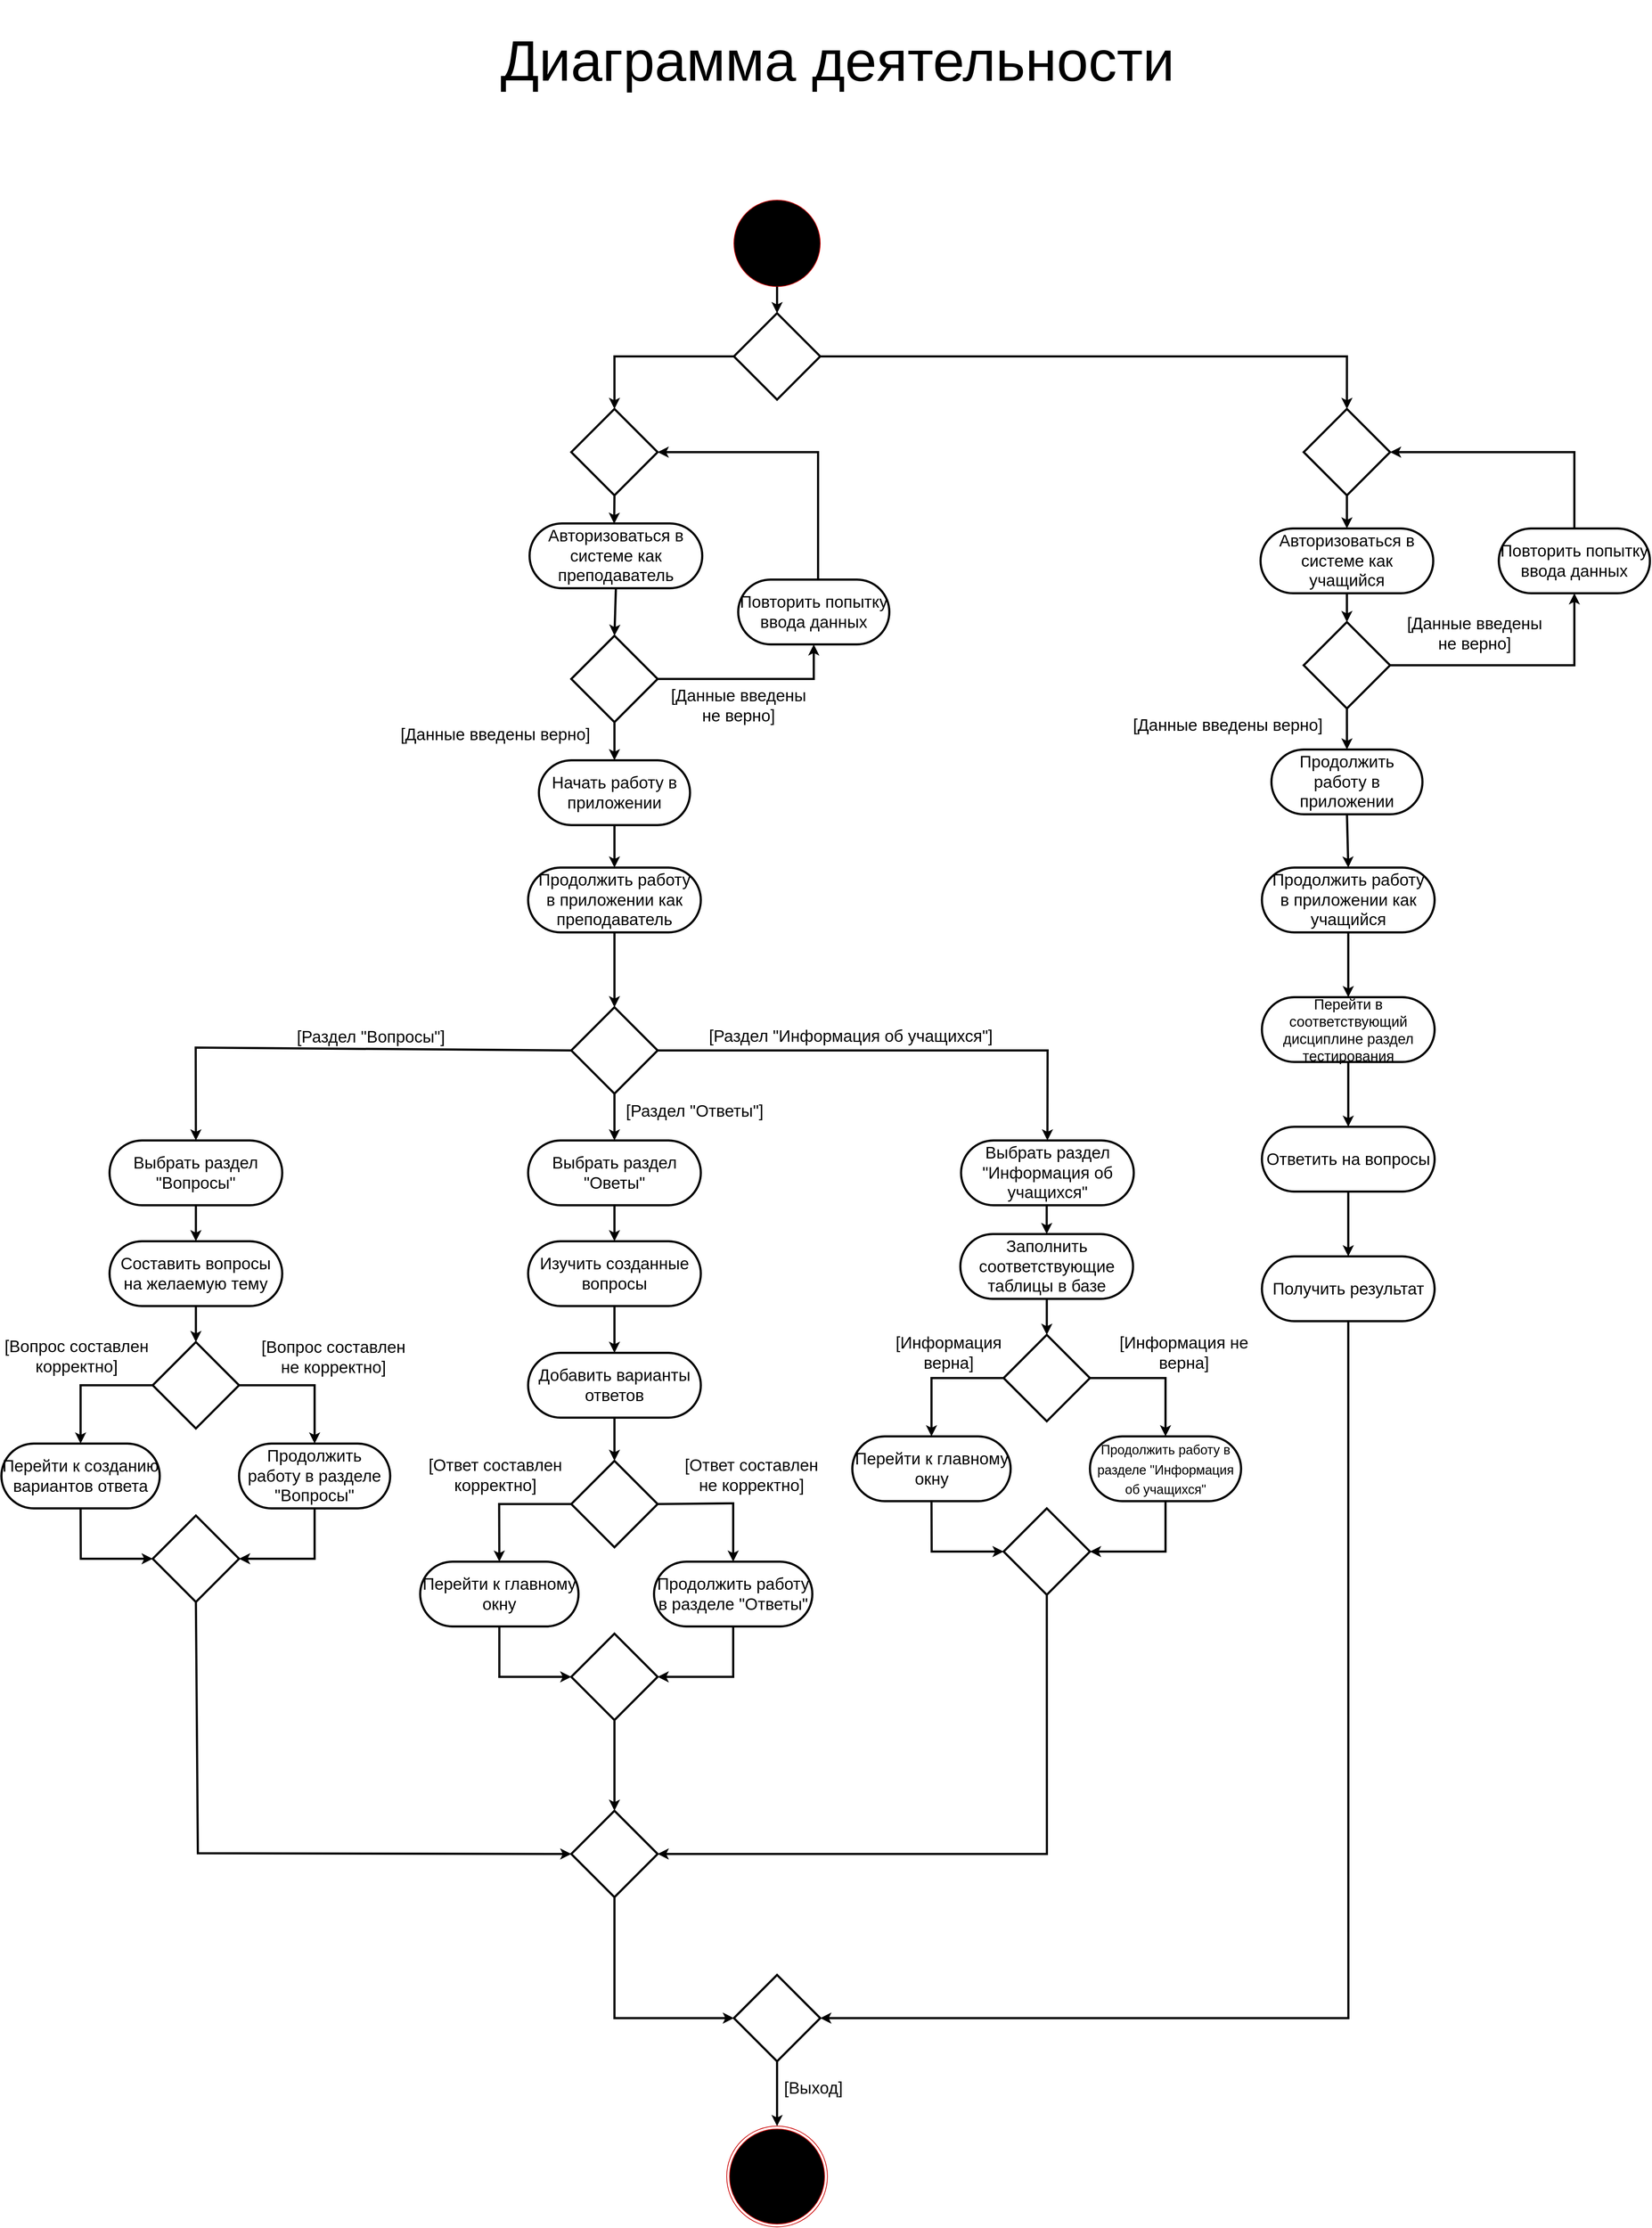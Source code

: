 <mxfile version="21.3.2" type="device">
  <diagram id="uoXIY-FMPBDUcFS4AX_N" name="Page-1">
    <mxGraphModel dx="6360" dy="4107" grid="0" gridSize="10" guides="1" tooltips="1" connect="1" arrows="1" fold="1" page="1" pageScale="1" pageWidth="2339" pageHeight="3300" math="0" shadow="0">
      <root>
        <mxCell id="0" />
        <mxCell id="1" parent="0" />
        <mxCell id="tWUmtZONVveXk1zDMaGu-1" value="" style="ellipse;html=1;shape=endState;fillColor=#000000;strokeColor=#CC0000;sketch=0;" parent="1" vertex="1">
          <mxGeometry x="1026" y="3033" width="140" height="140" as="geometry" />
        </mxCell>
        <mxCell id="tWUmtZONVveXk1zDMaGu-2" value="" style="ellipse;whiteSpace=wrap;html=1;aspect=fixed;sketch=0;strokeColor=#CC0000;fillColor=#000000;" parent="1" vertex="1">
          <mxGeometry x="1036" y="358" width="120" height="120" as="geometry" />
        </mxCell>
        <mxCell id="tWUmtZONVveXk1zDMaGu-5" value="" style="rhombus;whiteSpace=wrap;html=1;sketch=0;strokeColor=#000000;fillColor=#FFFFFF;strokeWidth=3;" parent="1" vertex="1">
          <mxGeometry x="810" y="1479" width="120" height="120" as="geometry" />
        </mxCell>
        <mxCell id="tWUmtZONVveXk1zDMaGu-6" value="" style="rhombus;whiteSpace=wrap;html=1;sketch=0;strokeColor=#000000;fillColor=#FFFFFF;strokeWidth=3;" parent="1" vertex="1">
          <mxGeometry x="810" y="2595" width="120" height="120" as="geometry" />
        </mxCell>
        <mxCell id="tWUmtZONVveXk1zDMaGu-8" value="" style="endArrow=classic;html=1;rounded=0;strokeWidth=3;exitX=0.5;exitY=1;exitDx=0;exitDy=0;entryX=0.5;entryY=0;entryDx=0;entryDy=0;" parent="1" source="tWUmtZONVveXk1zDMaGu-2" target="hsRt3fMsCCRmdXCvSqXc-1" edge="1">
          <mxGeometry width="50" height="50" relative="1" as="geometry">
            <mxPoint x="1142" y="552" as="sourcePoint" />
            <mxPoint x="1096" y="532" as="targetPoint" />
          </mxGeometry>
        </mxCell>
        <mxCell id="tWUmtZONVveXk1zDMaGu-11" value="" style="endArrow=classic;html=1;rounded=0;strokeColor=default;strokeWidth=3;exitX=0.5;exitY=1;exitDx=0;exitDy=0;entryX=0.5;entryY=0;entryDx=0;entryDy=0;" parent="1" source="hsRt3fMsCCRmdXCvSqXc-32" target="tWUmtZONVveXk1zDMaGu-1" edge="1">
          <mxGeometry width="50" height="50" relative="1" as="geometry">
            <mxPoint x="1096" y="2953" as="sourcePoint" />
            <mxPoint x="1102" y="2762" as="targetPoint" />
          </mxGeometry>
        </mxCell>
        <mxCell id="tWUmtZONVveXk1zDMaGu-12" value="[Выход]" style="edgeLabel;html=1;align=center;verticalAlign=middle;resizable=0;points=[];fontSize=23;" parent="tWUmtZONVveXk1zDMaGu-11" vertex="1" connectable="0">
          <mxGeometry x="-0.266" relative="1" as="geometry">
            <mxPoint x="50" y="4" as="offset" />
          </mxGeometry>
        </mxCell>
        <mxCell id="tWUmtZONVveXk1zDMaGu-17" value="Выбрать раздел &quot;Информация об учащихся&quot;" style="rounded=1;whiteSpace=wrap;html=1;sketch=0;fontSize=23;strokeColor=#000000;strokeWidth=3;fillColor=#FFFFFF;arcSize=50;" parent="1" vertex="1">
          <mxGeometry x="1351.74" y="1664" width="240" height="90" as="geometry" />
        </mxCell>
        <mxCell id="tWUmtZONVveXk1zDMaGu-18" value="Выбрать раздел &quot;Вопросы&quot;" style="rounded=1;whiteSpace=wrap;html=1;sketch=0;fontSize=23;strokeColor=#000000;strokeWidth=3;fillColor=#FFFFFF;arcSize=50;" parent="1" vertex="1">
          <mxGeometry x="168.26" y="1664" width="240" height="90" as="geometry" />
        </mxCell>
        <mxCell id="tWUmtZONVveXk1zDMaGu-20" value="Составить вопросы на желаемую тему" style="rounded=1;whiteSpace=wrap;html=1;sketch=0;fontSize=23;strokeColor=#000000;strokeWidth=3;fillColor=#FFFFFF;arcSize=50;" parent="1" vertex="1">
          <mxGeometry x="168.26" y="1804" width="240" height="90" as="geometry" />
        </mxCell>
        <mxCell id="tWUmtZONVveXk1zDMaGu-22" value="Заполнить соответствующие таблицы в базе" style="rounded=1;whiteSpace=wrap;html=1;sketch=0;fontSize=23;strokeColor=#000000;strokeWidth=3;fillColor=#FFFFFF;arcSize=50;" parent="1" vertex="1">
          <mxGeometry x="1350.74" y="1794" width="240" height="90" as="geometry" />
        </mxCell>
        <mxCell id="tWUmtZONVveXk1zDMaGu-28" value="" style="endArrow=classic;html=1;rounded=0;strokeWidth=3;exitX=0;exitY=0.5;exitDx=0;exitDy=0;entryX=0.5;entryY=0;entryDx=0;entryDy=0;" parent="1" source="tWUmtZONVveXk1zDMaGu-5" target="tWUmtZONVveXk1zDMaGu-18" edge="1">
          <mxGeometry width="50" height="50" relative="1" as="geometry">
            <mxPoint x="658" y="1554" as="sourcePoint" />
            <mxPoint x="-552" y="1664" as="targetPoint" />
            <Array as="points">
              <mxPoint x="288" y="1535" />
            </Array>
          </mxGeometry>
        </mxCell>
        <mxCell id="tWUmtZONVveXk1zDMaGu-29" value="[Раздел &quot;Вопросы&quot;]" style="edgeLabel;html=1;align=center;verticalAlign=middle;resizable=0;points=[];fontSize=23;" parent="tWUmtZONVveXk1zDMaGu-28" vertex="1" connectable="0">
          <mxGeometry x="0.098" y="1" relative="1" as="geometry">
            <mxPoint x="78" y="-18" as="offset" />
          </mxGeometry>
        </mxCell>
        <mxCell id="tWUmtZONVveXk1zDMaGu-32" value="" style="endArrow=classic;html=1;rounded=0;strokeWidth=3;exitX=1;exitY=0.5;exitDx=0;exitDy=0;entryX=0.5;entryY=0;entryDx=0;entryDy=0;" parent="1" source="tWUmtZONVveXk1zDMaGu-5" target="tWUmtZONVveXk1zDMaGu-17" edge="1">
          <mxGeometry width="50" height="50" relative="1" as="geometry">
            <mxPoint x="778" y="1554" as="sourcePoint" />
            <mxPoint x="1818" y="1664" as="targetPoint" />
            <Array as="points">
              <mxPoint x="1472" y="1539" />
            </Array>
          </mxGeometry>
        </mxCell>
        <mxCell id="tWUmtZONVveXk1zDMaGu-33" value="[Раздел &quot;Информация об учащихся&quot;]" style="edgeLabel;html=1;align=center;verticalAlign=middle;resizable=0;points=[];fontSize=23;" parent="tWUmtZONVveXk1zDMaGu-32" vertex="1" connectable="0">
          <mxGeometry x="0.061" y="1" relative="1" as="geometry">
            <mxPoint x="-86" y="-19" as="offset" />
          </mxGeometry>
        </mxCell>
        <mxCell id="tWUmtZONVveXk1zDMaGu-35" value="" style="endArrow=classic;html=1;rounded=0;strokeWidth=3;exitX=0.5;exitY=1;exitDx=0;exitDy=0;entryX=0.5;entryY=0;entryDx=0;entryDy=0;" parent="1" source="tWUmtZONVveXk1zDMaGu-18" target="tWUmtZONVveXk1zDMaGu-20" edge="1">
          <mxGeometry width="50" height="50" relative="1" as="geometry">
            <mxPoint x="-371.74" y="1764" as="sourcePoint" />
            <mxPoint x="-371.74" y="1814" as="targetPoint" />
          </mxGeometry>
        </mxCell>
        <mxCell id="tWUmtZONVveXk1zDMaGu-37" value="" style="endArrow=classic;html=1;rounded=0;strokeWidth=3;exitX=0.5;exitY=1;exitDx=0;exitDy=0;entryX=0.5;entryY=0;entryDx=0;entryDy=0;" parent="1" target="tWUmtZONVveXk1zDMaGu-22" edge="1">
          <mxGeometry width="50" height="50" relative="1" as="geometry">
            <mxPoint x="1470.74" y="1754" as="sourcePoint" />
            <mxPoint x="840.74" y="1814" as="targetPoint" />
          </mxGeometry>
        </mxCell>
        <mxCell id="tWUmtZONVveXk1zDMaGu-41" value="" style="rhombus;whiteSpace=wrap;html=1;sketch=0;strokeColor=#000000;fillColor=#FFFFFF;strokeWidth=3;" parent="1" vertex="1">
          <mxGeometry x="228.26" y="1944" width="120" height="120" as="geometry" />
        </mxCell>
        <mxCell id="tWUmtZONVveXk1zDMaGu-42" value="" style="rhombus;whiteSpace=wrap;html=1;sketch=0;strokeColor=#000000;fillColor=#FFFFFF;strokeWidth=3;" parent="1" vertex="1">
          <mxGeometry x="228.26" y="2185" width="120" height="120" as="geometry" />
        </mxCell>
        <mxCell id="tWUmtZONVveXk1zDMaGu-48" value="" style="endArrow=classic;html=1;rounded=0;strokeWidth=3;exitX=0.5;exitY=1;exitDx=0;exitDy=0;entryX=0.5;entryY=0;entryDx=0;entryDy=0;" parent="1" source="tWUmtZONVveXk1zDMaGu-20" target="tWUmtZONVveXk1zDMaGu-41" edge="1">
          <mxGeometry width="50" height="50" relative="1" as="geometry">
            <mxPoint x="-371.74" y="1904" as="sourcePoint" />
            <mxPoint x="-371.74" y="1954" as="targetPoint" />
          </mxGeometry>
        </mxCell>
        <mxCell id="tWUmtZONVveXk1zDMaGu-59" value="Перейти к созданию вариантов ответа" style="rounded=1;whiteSpace=wrap;html=1;sketch=0;fontSize=23;strokeColor=#000000;strokeWidth=3;fillColor=#FFFFFF;arcSize=50;" parent="1" vertex="1">
          <mxGeometry x="18" y="2085" width="220" height="90" as="geometry" />
        </mxCell>
        <mxCell id="tWUmtZONVveXk1zDMaGu-60" value="Продолжить работу в разделе &quot;Вопросы&quot;" style="rounded=1;whiteSpace=wrap;html=1;sketch=0;fontSize=23;strokeColor=#000000;strokeWidth=3;fillColor=#FFFFFF;arcSize=50;" parent="1" vertex="1">
          <mxGeometry x="348.26" y="2085" width="210" height="90" as="geometry" />
        </mxCell>
        <mxCell id="tWUmtZONVveXk1zDMaGu-63" value="" style="endArrow=classic;html=1;rounded=0;strokeWidth=3;entryX=0.5;entryY=0;entryDx=0;entryDy=0;exitX=1;exitY=0.5;exitDx=0;exitDy=0;" parent="1" source="tWUmtZONVveXk1zDMaGu-41" target="tWUmtZONVveXk1zDMaGu-60" edge="1">
          <mxGeometry width="50" height="50" relative="1" as="geometry">
            <mxPoint x="400.76" y="2004" as="sourcePoint" />
            <mxPoint x="453.26" y="2084.0" as="targetPoint" />
            <Array as="points">
              <mxPoint x="453.26" y="2004" />
            </Array>
          </mxGeometry>
        </mxCell>
        <mxCell id="tWUmtZONVveXk1zDMaGu-64" value="[Вопрос составлен&lt;br&gt;не корректно]" style="edgeLabel;html=1;align=center;verticalAlign=middle;resizable=0;points=[];fontSize=23;" parent="tWUmtZONVveXk1zDMaGu-63" vertex="1" connectable="0">
          <mxGeometry x="0.268" y="-8" relative="1" as="geometry">
            <mxPoint x="33" y="-52" as="offset" />
          </mxGeometry>
        </mxCell>
        <mxCell id="tWUmtZONVveXk1zDMaGu-65" value="" style="endArrow=classic;html=1;rounded=0;strokeWidth=3;entryX=0;entryY=0.5;entryDx=0;entryDy=0;exitX=0.5;exitY=1;exitDx=0;exitDy=0;" parent="1" source="tWUmtZONVveXk1zDMaGu-59" target="tWUmtZONVveXk1zDMaGu-42" edge="1">
          <mxGeometry width="50" height="50" relative="1" as="geometry">
            <mxPoint x="128.26" y="2175" as="sourcePoint" />
            <mxPoint x="-431.74" y="2255" as="targetPoint" />
            <Array as="points">
              <mxPoint x="128.26" y="2245" />
            </Array>
          </mxGeometry>
        </mxCell>
        <mxCell id="tWUmtZONVveXk1zDMaGu-66" value="" style="endArrow=classic;html=1;rounded=0;strokeWidth=3;exitX=0.5;exitY=1;exitDx=0;exitDy=0;" parent="1" source="tWUmtZONVveXk1zDMaGu-60" edge="1">
          <mxGeometry width="50" height="50" relative="1" as="geometry">
            <mxPoint x="138.26" y="2185" as="sourcePoint" />
            <mxPoint x="348.26" y="2245" as="targetPoint" />
            <Array as="points">
              <mxPoint x="453.26" y="2245" />
            </Array>
          </mxGeometry>
        </mxCell>
        <mxCell id="tWUmtZONVveXk1zDMaGu-74" value="" style="endArrow=classic;html=1;rounded=0;strokeWidth=3;entryX=0.5;entryY=0;entryDx=0;entryDy=0;exitX=0;exitY=0.5;exitDx=0;exitDy=0;" parent="1" target="tWUmtZONVveXk1zDMaGu-59" edge="1">
          <mxGeometry width="50" height="50" relative="1" as="geometry">
            <mxPoint x="228.26" y="2004" as="sourcePoint" />
            <mxPoint x="128" y="2084.0" as="targetPoint" />
            <Array as="points">
              <mxPoint x="128" y="2004" />
            </Array>
          </mxGeometry>
        </mxCell>
        <mxCell id="tWUmtZONVveXk1zDMaGu-75" value="[Вопрос составлен &lt;br&gt;корректно]" style="edgeLabel;html=1;align=center;verticalAlign=middle;resizable=0;points=[];fontSize=23;" parent="tWUmtZONVveXk1zDMaGu-74" vertex="1" connectable="0">
          <mxGeometry x="0.268" y="-8" relative="1" as="geometry">
            <mxPoint x="2" y="-55" as="offset" />
          </mxGeometry>
        </mxCell>
        <mxCell id="tWUmtZONVveXk1zDMaGu-86" value="" style="endArrow=classic;html=1;rounded=0;strokeWidth=3;entryX=0;entryY=0.5;entryDx=0;entryDy=0;exitX=0.5;exitY=1;exitDx=0;exitDy=0;" parent="1" target="tWUmtZONVveXk1zDMaGu-6" edge="1">
          <mxGeometry width="50" height="50" relative="1" as="geometry">
            <mxPoint x="288.26" y="2304" as="sourcePoint" />
            <mxPoint x="810" y="2684" as="targetPoint" />
            <Array as="points">
              <mxPoint x="291" y="2654" />
            </Array>
          </mxGeometry>
        </mxCell>
        <mxCell id="tWUmtZONVveXk1zDMaGu-88" value="" style="endArrow=classic;html=1;rounded=0;strokeWidth=3;entryX=1;entryY=0.5;entryDx=0;entryDy=0;exitX=0.5;exitY=1;exitDx=0;exitDy=0;" parent="1" source="HbpmSYtU-FkxOWlLxbSP-25" target="tWUmtZONVveXk1zDMaGu-6" edge="1">
          <mxGeometry width="50" height="50" relative="1" as="geometry">
            <mxPoint x="1649" y="2339" as="sourcePoint" />
            <mxPoint x="1418" y="2418" as="targetPoint" />
            <Array as="points">
              <mxPoint x="1471" y="2655" />
            </Array>
          </mxGeometry>
        </mxCell>
        <mxCell id="tWUmtZONVveXk1zDMaGu-90" value="&lt;font style=&quot;font-size: 79px;&quot;&gt;Диаграмма деятельности&lt;/font&gt;" style="text;html=1;strokeColor=none;fillColor=none;align=center;verticalAlign=middle;whiteSpace=wrap;rounded=0;strokeWidth=13;" parent="1" vertex="1">
          <mxGeometry x="570" y="80" width="1220" height="170" as="geometry" />
        </mxCell>
        <mxCell id="tWUmtZONVveXk1zDMaGu-98" value="" style="rhombus;whiteSpace=wrap;html=1;sketch=0;strokeColor=#000000;fillColor=#FFFFFF;strokeWidth=3;" parent="1" vertex="1">
          <mxGeometry x="810" y="963" width="120" height="120" as="geometry" />
        </mxCell>
        <mxCell id="tWUmtZONVveXk1zDMaGu-100" value="Начать работу в приложении" style="rounded=1;whiteSpace=wrap;html=1;sketch=0;fontSize=23;strokeColor=#000000;strokeWidth=3;fillColor=#FFFFFF;arcSize=50;" parent="1" vertex="1">
          <mxGeometry x="765" y="1136" width="210" height="90" as="geometry" />
        </mxCell>
        <mxCell id="REqLlEheHA_K7ZEJ_UPA-1" style="edgeStyle=orthogonalEdgeStyle;rounded=0;orthogonalLoop=1;jettySize=auto;html=1;exitX=0.5;exitY=0;exitDx=0;exitDy=0;entryX=1;entryY=0.5;entryDx=0;entryDy=0;strokeWidth=3;" parent="1" source="tWUmtZONVveXk1zDMaGu-101" target="rbqqUuuyFxj4_pDTY92s-1" edge="1">
          <mxGeometry relative="1" as="geometry">
            <Array as="points">
              <mxPoint x="1153" y="885" />
              <mxPoint x="1153" y="708" />
            </Array>
          </mxGeometry>
        </mxCell>
        <mxCell id="tWUmtZONVveXk1zDMaGu-101" value="Повторить попытку ввода данных" style="rounded=1;whiteSpace=wrap;html=1;sketch=0;fontSize=23;strokeColor=#000000;strokeWidth=3;fillColor=#FFFFFF;arcSize=50;" parent="1" vertex="1">
          <mxGeometry x="1042" y="885" width="210" height="90" as="geometry" />
        </mxCell>
        <mxCell id="tWUmtZONVveXk1zDMaGu-102" value="" style="endArrow=classic;html=1;rounded=0;strokeWidth=3;entryX=0.5;entryY=0;entryDx=0;entryDy=0;exitX=0.5;exitY=1;exitDx=0;exitDy=0;" parent="1" source="tWUmtZONVveXk1zDMaGu-98" target="tWUmtZONVveXk1zDMaGu-100" edge="1">
          <mxGeometry width="50" height="50" relative="1" as="geometry">
            <mxPoint x="810" y="895" as="sourcePoint" />
            <mxPoint x="700" y="935" as="targetPoint" />
            <Array as="points" />
          </mxGeometry>
        </mxCell>
        <mxCell id="tWUmtZONVveXk1zDMaGu-103" value="[Данные введены верно]" style="edgeLabel;html=1;align=center;verticalAlign=middle;resizable=0;points=[];fontSize=23;" parent="tWUmtZONVveXk1zDMaGu-102" vertex="1" connectable="0">
          <mxGeometry x="0.268" y="-8" relative="1" as="geometry">
            <mxPoint x="-158" y="-17" as="offset" />
          </mxGeometry>
        </mxCell>
        <mxCell id="tWUmtZONVveXk1zDMaGu-104" value="" style="endArrow=classic;html=1;rounded=0;strokeWidth=3;exitX=1;exitY=0.5;exitDx=0;exitDy=0;entryX=0.5;entryY=1;entryDx=0;entryDy=0;" parent="1" source="tWUmtZONVveXk1zDMaGu-98" target="tWUmtZONVveXk1zDMaGu-101" edge="1">
          <mxGeometry width="50" height="50" relative="1" as="geometry">
            <mxPoint x="820" y="905" as="sourcePoint" />
            <mxPoint x="1069" y="922" as="targetPoint" />
            <Array as="points">
              <mxPoint x="1147" y="1023" />
            </Array>
          </mxGeometry>
        </mxCell>
        <mxCell id="tWUmtZONVveXk1zDMaGu-105" value="[Данные введены &lt;br&gt;не верно]" style="edgeLabel;html=1;align=center;verticalAlign=middle;resizable=0;points=[];fontSize=23;" parent="tWUmtZONVveXk1zDMaGu-104" vertex="1" connectable="0">
          <mxGeometry x="0.268" y="-8" relative="1" as="geometry">
            <mxPoint x="-56" y="29" as="offset" />
          </mxGeometry>
        </mxCell>
        <mxCell id="tWUmtZONVveXk1zDMaGu-108" value="" style="endArrow=classic;html=1;rounded=0;strokeWidth=3;entryX=0.5;entryY=0;entryDx=0;entryDy=0;exitX=0.5;exitY=1;exitDx=0;exitDy=0;" parent="1" source="hsRt3fMsCCRmdXCvSqXc-3" target="tWUmtZONVveXk1zDMaGu-98" edge="1">
          <mxGeometry width="50" height="50" relative="1" as="geometry">
            <mxPoint x="872" y="816" as="sourcePoint" />
            <mxPoint x="882" y="606" as="targetPoint" />
            <Array as="points" />
          </mxGeometry>
        </mxCell>
        <mxCell id="tWUmtZONVveXk1zDMaGu-110" value="" style="endArrow=classic;html=1;rounded=0;strokeWidth=3;entryX=0.5;entryY=0;entryDx=0;entryDy=0;exitX=0.5;exitY=1;exitDx=0;exitDy=0;" parent="1" source="tWUmtZONVveXk1zDMaGu-100" target="hsRt3fMsCCRmdXCvSqXc-24" edge="1">
          <mxGeometry width="50" height="50" relative="1" as="geometry">
            <mxPoint x="870" y="1138" as="sourcePoint" />
            <mxPoint x="870" y="1285" as="targetPoint" />
            <Array as="points" />
          </mxGeometry>
        </mxCell>
        <mxCell id="tWUmtZONVveXk1zDMaGu-111" value="" style="endArrow=classic;html=1;rounded=0;strokeWidth=3;entryX=0.5;entryY=0;entryDx=0;entryDy=0;exitX=0.5;exitY=1;exitDx=0;exitDy=0;" parent="1" source="hsRt3fMsCCRmdXCvSqXc-24" target="tWUmtZONVveXk1zDMaGu-5" edge="1">
          <mxGeometry width="50" height="50" relative="1" as="geometry">
            <mxPoint x="870" y="1375" as="sourcePoint" />
            <mxPoint x="944" y="1410" as="targetPoint" />
            <Array as="points" />
          </mxGeometry>
        </mxCell>
        <mxCell id="HbpmSYtU-FkxOWlLxbSP-1" value="" style="endArrow=classic;html=1;rounded=0;strokeWidth=3;exitX=0.5;exitY=1;exitDx=0;exitDy=0;entryX=0.5;entryY=0;entryDx=0;entryDy=0;" parent="1" source="tWUmtZONVveXk1zDMaGu-5" target="HbpmSYtU-FkxOWlLxbSP-3" edge="1">
          <mxGeometry width="50" height="50" relative="1" as="geometry">
            <mxPoint x="1000" y="1754" as="sourcePoint" />
            <mxPoint x="871" y="1659" as="targetPoint" />
            <Array as="points" />
          </mxGeometry>
        </mxCell>
        <mxCell id="HbpmSYtU-FkxOWlLxbSP-2" value="[Раздел &quot;Ответы&quot;]" style="edgeLabel;html=1;align=center;verticalAlign=middle;resizable=0;points=[];fontSize=23;" parent="HbpmSYtU-FkxOWlLxbSP-1" vertex="1" connectable="0">
          <mxGeometry x="0.098" y="1" relative="1" as="geometry">
            <mxPoint x="110" y="-12" as="offset" />
          </mxGeometry>
        </mxCell>
        <mxCell id="HbpmSYtU-FkxOWlLxbSP-3" value="Выбрать раздел &quot;Оветы&quot;" style="rounded=1;whiteSpace=wrap;html=1;sketch=0;fontSize=23;strokeColor=#000000;strokeWidth=3;fillColor=#FFFFFF;arcSize=50;" parent="1" vertex="1">
          <mxGeometry x="750" y="1664" width="240" height="90" as="geometry" />
        </mxCell>
        <mxCell id="HbpmSYtU-FkxOWlLxbSP-4" value="Изучить созданные вопросы" style="rounded=1;whiteSpace=wrap;html=1;sketch=0;fontSize=23;strokeColor=#000000;strokeWidth=3;fillColor=#FFFFFF;arcSize=50;" parent="1" vertex="1">
          <mxGeometry x="750" y="1804" width="240" height="90" as="geometry" />
        </mxCell>
        <mxCell id="HbpmSYtU-FkxOWlLxbSP-5" value="" style="endArrow=classic;html=1;rounded=0;strokeWidth=3;exitX=0.5;exitY=1;exitDx=0;exitDy=0;entryX=0.5;entryY=0;entryDx=0;entryDy=0;" parent="1" source="HbpmSYtU-FkxOWlLxbSP-3" target="HbpmSYtU-FkxOWlLxbSP-4" edge="1">
          <mxGeometry width="50" height="50" relative="1" as="geometry">
            <mxPoint x="311.26" y="1764" as="sourcePoint" />
            <mxPoint x="311.26" y="1814" as="targetPoint" />
          </mxGeometry>
        </mxCell>
        <mxCell id="HbpmSYtU-FkxOWlLxbSP-6" value="Добавить варианты ответов" style="rounded=1;whiteSpace=wrap;html=1;sketch=0;fontSize=23;strokeColor=#000000;strokeWidth=3;fillColor=#FFFFFF;arcSize=50;" parent="1" vertex="1">
          <mxGeometry x="750" y="1959" width="240" height="90" as="geometry" />
        </mxCell>
        <mxCell id="HbpmSYtU-FkxOWlLxbSP-7" value="" style="endArrow=classic;html=1;rounded=0;strokeWidth=3;exitX=0.5;exitY=1;exitDx=0;exitDy=0;entryX=0.5;entryY=0;entryDx=0;entryDy=0;" parent="1" source="HbpmSYtU-FkxOWlLxbSP-4" target="HbpmSYtU-FkxOWlLxbSP-6" edge="1">
          <mxGeometry width="50" height="50" relative="1" as="geometry">
            <mxPoint x="880" y="1764" as="sourcePoint" />
            <mxPoint x="880" y="1814" as="targetPoint" />
          </mxGeometry>
        </mxCell>
        <mxCell id="HbpmSYtU-FkxOWlLxbSP-11" value="" style="endArrow=classic;html=1;rounded=0;strokeWidth=3;exitX=0.5;exitY=1;exitDx=0;exitDy=0;entryX=0.5;entryY=0;entryDx=0;entryDy=0;" parent="1" source="HbpmSYtU-FkxOWlLxbSP-6" target="HbpmSYtU-FkxOWlLxbSP-12" edge="1">
          <mxGeometry width="50" height="50" relative="1" as="geometry">
            <mxPoint x="880" y="2088.0" as="sourcePoint" />
            <mxPoint x="871" y="2119" as="targetPoint" />
          </mxGeometry>
        </mxCell>
        <mxCell id="HbpmSYtU-FkxOWlLxbSP-12" value="" style="rhombus;whiteSpace=wrap;html=1;sketch=0;strokeColor=#000000;fillColor=#FFFFFF;strokeWidth=3;" parent="1" vertex="1">
          <mxGeometry x="810" y="2109" width="120" height="120" as="geometry" />
        </mxCell>
        <mxCell id="HbpmSYtU-FkxOWlLxbSP-13" value="" style="endArrow=classic;html=1;rounded=0;strokeWidth=3;entryX=0.5;entryY=0;entryDx=0;entryDy=0;exitX=0;exitY=0.5;exitDx=0;exitDy=0;" parent="1" source="HbpmSYtU-FkxOWlLxbSP-12" target="HbpmSYtU-FkxOWlLxbSP-15" edge="1">
          <mxGeometry width="50" height="50" relative="1" as="geometry">
            <mxPoint x="810" y="2169.0" as="sourcePoint" />
            <mxPoint x="709.74" y="2250" as="targetPoint" />
            <Array as="points">
              <mxPoint x="709.74" y="2169" />
            </Array>
          </mxGeometry>
        </mxCell>
        <mxCell id="HbpmSYtU-FkxOWlLxbSP-14" value="[Ответ составлен&lt;br&gt;корректно]" style="edgeLabel;html=1;align=center;verticalAlign=middle;resizable=0;points=[];fontSize=23;" parent="HbpmSYtU-FkxOWlLxbSP-13" vertex="1" connectable="0">
          <mxGeometry x="0.268" y="-8" relative="1" as="geometry">
            <mxPoint x="2" y="-55" as="offset" />
          </mxGeometry>
        </mxCell>
        <mxCell id="HbpmSYtU-FkxOWlLxbSP-15" value="Перейти к главному окну" style="rounded=1;whiteSpace=wrap;html=1;sketch=0;fontSize=23;strokeColor=#000000;strokeWidth=3;fillColor=#FFFFFF;arcSize=50;" parent="1" vertex="1">
          <mxGeometry x="600" y="2249" width="220" height="90" as="geometry" />
        </mxCell>
        <mxCell id="HbpmSYtU-FkxOWlLxbSP-16" value="" style="endArrow=classic;html=1;rounded=0;strokeWidth=3;entryX=0.5;entryY=0;entryDx=0;entryDy=0;exitX=1;exitY=0.5;exitDx=0;exitDy=0;" parent="1" source="HbpmSYtU-FkxOWlLxbSP-12" target="HbpmSYtU-FkxOWlLxbSP-18" edge="1">
          <mxGeometry width="50" height="50" relative="1" as="geometry">
            <mxPoint x="930.0" y="2168.0" as="sourcePoint" />
            <mxPoint x="1035.0" y="2249" as="targetPoint" />
            <Array as="points">
              <mxPoint x="1035" y="2168" />
            </Array>
          </mxGeometry>
        </mxCell>
        <mxCell id="HbpmSYtU-FkxOWlLxbSP-17" value="[Ответ составлен&lt;br&gt;не корректно]" style="edgeLabel;html=1;align=center;verticalAlign=middle;resizable=0;points=[];fontSize=23;" parent="HbpmSYtU-FkxOWlLxbSP-16" vertex="1" connectable="0">
          <mxGeometry x="0.268" y="-8" relative="1" as="geometry">
            <mxPoint x="33" y="-52" as="offset" />
          </mxGeometry>
        </mxCell>
        <mxCell id="HbpmSYtU-FkxOWlLxbSP-18" value="Продолжить работу в разделе &quot;Ответы&quot;" style="rounded=1;whiteSpace=wrap;html=1;sketch=0;fontSize=23;strokeColor=#000000;strokeWidth=3;fillColor=#FFFFFF;arcSize=50;" parent="1" vertex="1">
          <mxGeometry x="925" y="2249" width="220" height="90" as="geometry" />
        </mxCell>
        <mxCell id="HbpmSYtU-FkxOWlLxbSP-19" value="" style="endArrow=classic;html=1;rounded=0;strokeWidth=3;entryX=0;entryY=0.5;entryDx=0;entryDy=0;exitX=0.5;exitY=1;exitDx=0;exitDy=0;" parent="1" source="HbpmSYtU-FkxOWlLxbSP-15" target="HbpmSYtU-FkxOWlLxbSP-21" edge="1">
          <mxGeometry width="50" height="50" relative="1" as="geometry">
            <mxPoint x="709.74" y="2339" as="sourcePoint" />
            <mxPoint x="810" y="2409" as="targetPoint" />
            <Array as="points">
              <mxPoint x="710" y="2409" />
            </Array>
          </mxGeometry>
        </mxCell>
        <mxCell id="HbpmSYtU-FkxOWlLxbSP-20" value="" style="endArrow=classic;html=1;rounded=0;strokeWidth=3;exitX=0.5;exitY=1;exitDx=0;exitDy=0;entryX=1;entryY=0.5;entryDx=0;entryDy=0;" parent="1" source="HbpmSYtU-FkxOWlLxbSP-18" target="HbpmSYtU-FkxOWlLxbSP-21" edge="1">
          <mxGeometry width="50" height="50" relative="1" as="geometry">
            <mxPoint x="1035.0" y="2339" as="sourcePoint" />
            <mxPoint x="930.0" y="2409" as="targetPoint" />
            <Array as="points">
              <mxPoint x="1035" y="2409" />
            </Array>
          </mxGeometry>
        </mxCell>
        <mxCell id="HbpmSYtU-FkxOWlLxbSP-21" value="" style="rhombus;whiteSpace=wrap;html=1;sketch=0;strokeColor=#000000;fillColor=#FFFFFF;strokeWidth=3;" parent="1" vertex="1">
          <mxGeometry x="810" y="2349" width="120" height="120" as="geometry" />
        </mxCell>
        <mxCell id="HbpmSYtU-FkxOWlLxbSP-23" value="" style="endArrow=classic;html=1;rounded=0;strokeWidth=3;exitX=0.5;exitY=1;exitDx=0;exitDy=0;entryX=0.5;entryY=0;entryDx=0;entryDy=0;" parent="1" source="HbpmSYtU-FkxOWlLxbSP-21" target="tWUmtZONVveXk1zDMaGu-6" edge="1">
          <mxGeometry width="50" height="50" relative="1" as="geometry">
            <mxPoint x="922" y="2059" as="sourcePoint" />
            <mxPoint x="922" y="2119" as="targetPoint" />
          </mxGeometry>
        </mxCell>
        <mxCell id="HbpmSYtU-FkxOWlLxbSP-24" value="" style="rhombus;whiteSpace=wrap;html=1;sketch=0;strokeColor=#000000;fillColor=#FFFFFF;strokeWidth=3;" parent="1" vertex="1">
          <mxGeometry x="1410.87" y="1934" width="120" height="120" as="geometry" />
        </mxCell>
        <mxCell id="HbpmSYtU-FkxOWlLxbSP-25" value="" style="rhombus;whiteSpace=wrap;html=1;sketch=0;strokeColor=#000000;fillColor=#FFFFFF;strokeWidth=3;" parent="1" vertex="1">
          <mxGeometry x="1410.87" y="2175" width="120" height="120" as="geometry" />
        </mxCell>
        <mxCell id="HbpmSYtU-FkxOWlLxbSP-26" value="" style="endArrow=classic;html=1;rounded=0;strokeWidth=3;exitX=0.5;exitY=1;exitDx=0;exitDy=0;entryX=0.5;entryY=0;entryDx=0;entryDy=0;" parent="1" target="HbpmSYtU-FkxOWlLxbSP-24" edge="1">
          <mxGeometry width="50" height="50" relative="1" as="geometry">
            <mxPoint x="1470.87" y="1884" as="sourcePoint" />
            <mxPoint x="810.87" y="1944" as="targetPoint" />
          </mxGeometry>
        </mxCell>
        <mxCell id="HbpmSYtU-FkxOWlLxbSP-27" value="Перейти к главному окну" style="rounded=1;whiteSpace=wrap;html=1;sketch=0;fontSize=23;strokeColor=#000000;strokeWidth=3;fillColor=#FFFFFF;arcSize=50;" parent="1" vertex="1">
          <mxGeometry x="1200.61" y="2075" width="220" height="90" as="geometry" />
        </mxCell>
        <mxCell id="HbpmSYtU-FkxOWlLxbSP-28" value="&lt;font style=&quot;font-size: 18px;&quot;&gt;Продолжить работу в разделе &quot;Информация об учащихся&quot;&lt;/font&gt;" style="rounded=1;whiteSpace=wrap;html=1;sketch=0;fontSize=23;strokeColor=#000000;strokeWidth=3;fillColor=#FFFFFF;arcSize=50;" parent="1" vertex="1">
          <mxGeometry x="1530.87" y="2075" width="210" height="90" as="geometry" />
        </mxCell>
        <mxCell id="HbpmSYtU-FkxOWlLxbSP-29" value="" style="endArrow=classic;html=1;rounded=0;strokeWidth=3;entryX=0.5;entryY=0;entryDx=0;entryDy=0;exitX=1;exitY=0.5;exitDx=0;exitDy=0;" parent="1" source="HbpmSYtU-FkxOWlLxbSP-24" target="HbpmSYtU-FkxOWlLxbSP-28" edge="1">
          <mxGeometry width="50" height="50" relative="1" as="geometry">
            <mxPoint x="1583.37" y="1994" as="sourcePoint" />
            <mxPoint x="1635.87" y="2074.0" as="targetPoint" />
            <Array as="points">
              <mxPoint x="1635.87" y="1994" />
            </Array>
          </mxGeometry>
        </mxCell>
        <mxCell id="HbpmSYtU-FkxOWlLxbSP-30" value="[Информация не&lt;br&gt;верна]" style="edgeLabel;html=1;align=center;verticalAlign=middle;resizable=0;points=[];fontSize=23;" parent="HbpmSYtU-FkxOWlLxbSP-29" vertex="1" connectable="0">
          <mxGeometry x="0.268" y="-8" relative="1" as="geometry">
            <mxPoint x="33" y="-48" as="offset" />
          </mxGeometry>
        </mxCell>
        <mxCell id="HbpmSYtU-FkxOWlLxbSP-31" value="" style="endArrow=classic;html=1;rounded=0;strokeWidth=3;entryX=0;entryY=0.5;entryDx=0;entryDy=0;exitX=0.5;exitY=1;exitDx=0;exitDy=0;" parent="1" source="HbpmSYtU-FkxOWlLxbSP-27" target="HbpmSYtU-FkxOWlLxbSP-25" edge="1">
          <mxGeometry width="50" height="50" relative="1" as="geometry">
            <mxPoint x="1310.87" y="2165" as="sourcePoint" />
            <mxPoint x="1410.87" y="2235" as="targetPoint" />
            <Array as="points">
              <mxPoint x="1310.87" y="2235" />
            </Array>
          </mxGeometry>
        </mxCell>
        <mxCell id="HbpmSYtU-FkxOWlLxbSP-32" value="" style="endArrow=classic;html=1;rounded=0;strokeWidth=3;exitX=0.5;exitY=1;exitDx=0;exitDy=0;entryX=1;entryY=0.5;entryDx=0;entryDy=0;" parent="1" source="HbpmSYtU-FkxOWlLxbSP-28" target="HbpmSYtU-FkxOWlLxbSP-25" edge="1">
          <mxGeometry width="50" height="50" relative="1" as="geometry">
            <mxPoint x="1320.87" y="2175" as="sourcePoint" />
            <mxPoint x="1530.87" y="2235" as="targetPoint" />
            <Array as="points">
              <mxPoint x="1635.87" y="2235" />
            </Array>
          </mxGeometry>
        </mxCell>
        <mxCell id="HbpmSYtU-FkxOWlLxbSP-33" value="" style="endArrow=classic;html=1;rounded=0;strokeWidth=3;entryX=0.5;entryY=0;entryDx=0;entryDy=0;exitX=0;exitY=0.5;exitDx=0;exitDy=0;" parent="1" target="HbpmSYtU-FkxOWlLxbSP-27" edge="1">
          <mxGeometry width="50" height="50" relative="1" as="geometry">
            <mxPoint x="1410.87" y="1994" as="sourcePoint" />
            <mxPoint x="1310.61" y="2074.0" as="targetPoint" />
            <Array as="points">
              <mxPoint x="1310.61" y="1994" />
            </Array>
          </mxGeometry>
        </mxCell>
        <mxCell id="HbpmSYtU-FkxOWlLxbSP-34" value="[Информация&lt;br&gt;верна]" style="edgeLabel;html=1;align=center;verticalAlign=middle;resizable=0;points=[];fontSize=23;" parent="HbpmSYtU-FkxOWlLxbSP-33" vertex="1" connectable="0">
          <mxGeometry x="0.268" y="-8" relative="1" as="geometry">
            <mxPoint x="31" y="-50" as="offset" />
          </mxGeometry>
        </mxCell>
        <mxCell id="rbqqUuuyFxj4_pDTY92s-4" style="edgeStyle=orthogonalEdgeStyle;rounded=0;orthogonalLoop=1;jettySize=auto;html=1;exitX=0;exitY=0.5;exitDx=0;exitDy=0;entryX=0.5;entryY=0;entryDx=0;entryDy=0;strokeWidth=3;" edge="1" parent="1" source="hsRt3fMsCCRmdXCvSqXc-1" target="rbqqUuuyFxj4_pDTY92s-1">
          <mxGeometry relative="1" as="geometry" />
        </mxCell>
        <mxCell id="rbqqUuuyFxj4_pDTY92s-7" style="edgeStyle=orthogonalEdgeStyle;rounded=0;orthogonalLoop=1;jettySize=auto;html=1;exitX=1;exitY=0.5;exitDx=0;exitDy=0;entryX=0.5;entryY=0;entryDx=0;entryDy=0;strokeWidth=3;" edge="1" parent="1" source="hsRt3fMsCCRmdXCvSqXc-1" target="rbqqUuuyFxj4_pDTY92s-5">
          <mxGeometry relative="1" as="geometry" />
        </mxCell>
        <mxCell id="hsRt3fMsCCRmdXCvSqXc-1" value="" style="rhombus;whiteSpace=wrap;html=1;sketch=0;strokeColor=#000000;fillColor=#FFFFFF;strokeWidth=3;" parent="1" vertex="1">
          <mxGeometry x="1036" y="515" width="120" height="120" as="geometry" />
        </mxCell>
        <mxCell id="hsRt3fMsCCRmdXCvSqXc-3" value="Авторизоваться в системе как преподаватель" style="rounded=1;whiteSpace=wrap;html=1;sketch=0;fontSize=23;strokeColor=#000000;strokeWidth=3;fillColor=#FFFFFF;arcSize=50;" parent="1" vertex="1">
          <mxGeometry x="752" y="807" width="240" height="90" as="geometry" />
        </mxCell>
        <mxCell id="hsRt3fMsCCRmdXCvSqXc-4" value="Авторизоваться в системе как учащийся" style="rounded=1;whiteSpace=wrap;html=1;sketch=0;fontSize=23;strokeColor=#000000;strokeWidth=3;fillColor=#FFFFFF;arcSize=50;" parent="1" vertex="1">
          <mxGeometry x="1767.96" y="814" width="240" height="90" as="geometry" />
        </mxCell>
        <mxCell id="hsRt3fMsCCRmdXCvSqXc-5" value="" style="rhombus;whiteSpace=wrap;html=1;sketch=0;strokeColor=#000000;fillColor=#FFFFFF;strokeWidth=3;" parent="1" vertex="1">
          <mxGeometry x="1827.96" y="944" width="120" height="120" as="geometry" />
        </mxCell>
        <mxCell id="hsRt3fMsCCRmdXCvSqXc-7" value="Продолжить работу в приложении" style="rounded=1;whiteSpace=wrap;html=1;sketch=0;fontSize=23;strokeColor=#000000;strokeWidth=3;fillColor=#FFFFFF;arcSize=50;" parent="1" vertex="1">
          <mxGeometry x="1783.09" y="1121" width="209.87" height="90" as="geometry" />
        </mxCell>
        <mxCell id="REqLlEheHA_K7ZEJ_UPA-2" style="edgeStyle=orthogonalEdgeStyle;rounded=0;orthogonalLoop=1;jettySize=auto;html=1;exitX=0.5;exitY=0;exitDx=0;exitDy=0;strokeWidth=3;entryX=1;entryY=0.5;entryDx=0;entryDy=0;" parent="1" source="hsRt3fMsCCRmdXCvSqXc-8" target="rbqqUuuyFxj4_pDTY92s-5" edge="1">
          <mxGeometry relative="1" as="geometry">
            <Array as="points">
              <mxPoint x="2204.09" y="708" />
            </Array>
          </mxGeometry>
        </mxCell>
        <mxCell id="hsRt3fMsCCRmdXCvSqXc-8" value="Повторить попытку ввода данных" style="rounded=1;whiteSpace=wrap;html=1;sketch=0;fontSize=23;strokeColor=#000000;strokeWidth=3;fillColor=#FFFFFF;arcSize=50;" parent="1" vertex="1">
          <mxGeometry x="2099.09" y="814" width="210" height="90" as="geometry" />
        </mxCell>
        <mxCell id="hsRt3fMsCCRmdXCvSqXc-9" value="" style="endArrow=classic;html=1;rounded=0;strokeWidth=3;entryX=0.5;entryY=0;entryDx=0;entryDy=0;exitX=0.5;exitY=1;exitDx=0;exitDy=0;" parent="1" source="hsRt3fMsCCRmdXCvSqXc-5" target="hsRt3fMsCCRmdXCvSqXc-7" edge="1">
          <mxGeometry width="50" height="50" relative="1" as="geometry">
            <mxPoint x="1827.96" y="1004" as="sourcePoint" />
            <mxPoint x="1717.96" y="1044" as="targetPoint" />
            <Array as="points" />
          </mxGeometry>
        </mxCell>
        <mxCell id="hsRt3fMsCCRmdXCvSqXc-10" value="[Данные введены верно]" style="edgeLabel;html=1;align=center;verticalAlign=middle;resizable=0;points=[];fontSize=23;" parent="hsRt3fMsCCRmdXCvSqXc-9" vertex="1" connectable="0">
          <mxGeometry x="0.268" y="-8" relative="1" as="geometry">
            <mxPoint x="-158" y="-13" as="offset" />
          </mxGeometry>
        </mxCell>
        <mxCell id="hsRt3fMsCCRmdXCvSqXc-11" value="" style="endArrow=classic;html=1;rounded=0;strokeWidth=3;entryX=0.5;entryY=1;entryDx=0;entryDy=0;exitX=1;exitY=0.5;exitDx=0;exitDy=0;" parent="1" source="hsRt3fMsCCRmdXCvSqXc-5" target="hsRt3fMsCCRmdXCvSqXc-8" edge="1">
          <mxGeometry width="50" height="50" relative="1" as="geometry">
            <mxPoint x="1837.96" y="1014" as="sourcePoint" />
            <mxPoint x="1732.96" y="1094" as="targetPoint" />
            <Array as="points">
              <mxPoint x="2204.09" y="1004" />
            </Array>
          </mxGeometry>
        </mxCell>
        <mxCell id="hsRt3fMsCCRmdXCvSqXc-12" value="[Данные введены &lt;br&gt;не верно]" style="edgeLabel;html=1;align=center;verticalAlign=middle;resizable=0;points=[];fontSize=23;" parent="hsRt3fMsCCRmdXCvSqXc-11" vertex="1" connectable="0">
          <mxGeometry x="0.268" y="-8" relative="1" as="geometry">
            <mxPoint x="-109" y="-52" as="offset" />
          </mxGeometry>
        </mxCell>
        <mxCell id="hsRt3fMsCCRmdXCvSqXc-15" value="" style="endArrow=classic;html=1;rounded=0;strokeWidth=3;entryX=0.5;entryY=0;entryDx=0;entryDy=0;exitX=0.5;exitY=1;exitDx=0;exitDy=0;" parent="1" source="hsRt3fMsCCRmdXCvSqXc-4" target="hsRt3fMsCCRmdXCvSqXc-5" edge="1">
          <mxGeometry width="50" height="50" relative="1" as="geometry">
            <mxPoint x="998.09" y="914" as="sourcePoint" />
            <mxPoint x="998.09" y="954" as="targetPoint" />
            <Array as="points" />
          </mxGeometry>
        </mxCell>
        <mxCell id="hsRt3fMsCCRmdXCvSqXc-21" value="" style="endArrow=classic;html=1;rounded=0;strokeWidth=3;entryX=0.5;entryY=0;entryDx=0;entryDy=0;exitX=0.5;exitY=1;exitDx=0;exitDy=0;" parent="1" source="hsRt3fMsCCRmdXCvSqXc-7" target="hsRt3fMsCCRmdXCvSqXc-23" edge="1">
          <mxGeometry width="50" height="50" relative="1" as="geometry">
            <mxPoint x="1889.87" y="1138" as="sourcePoint" />
            <mxPoint x="1889.87" y="1285" as="targetPoint" />
            <Array as="points" />
          </mxGeometry>
        </mxCell>
        <mxCell id="hsRt3fMsCCRmdXCvSqXc-23" value="Продолжить работу &lt;br&gt;в приложении как учащийся" style="rounded=1;whiteSpace=wrap;html=1;sketch=0;fontSize=23;strokeColor=#000000;strokeWidth=3;fillColor=#FFFFFF;arcSize=50;" parent="1" vertex="1">
          <mxGeometry x="1769.87" y="1285" width="240" height="90" as="geometry" />
        </mxCell>
        <mxCell id="hsRt3fMsCCRmdXCvSqXc-24" value="Продолжить работу &lt;br&gt;в приложении как преподаватель" style="rounded=1;whiteSpace=wrap;html=1;sketch=0;fontSize=23;strokeColor=#000000;strokeWidth=3;fillColor=#FFFFFF;arcSize=50;" parent="1" vertex="1">
          <mxGeometry x="750" y="1285" width="240" height="90" as="geometry" />
        </mxCell>
        <mxCell id="hsRt3fMsCCRmdXCvSqXc-25" value="Перейти в соответствующий дисциплине раздел тестирования" style="rounded=1;whiteSpace=wrap;html=1;sketch=0;fontSize=20;strokeColor=#000000;strokeWidth=3;fillColor=#FFFFFF;arcSize=50;" parent="1" vertex="1">
          <mxGeometry x="1769.87" y="1465" width="240" height="90" as="geometry" />
        </mxCell>
        <mxCell id="hsRt3fMsCCRmdXCvSqXc-26" value="" style="endArrow=classic;html=1;rounded=0;strokeWidth=3;entryX=0.5;entryY=0;entryDx=0;entryDy=0;exitX=0.5;exitY=1;exitDx=0;exitDy=0;" parent="1" source="hsRt3fMsCCRmdXCvSqXc-23" target="hsRt3fMsCCRmdXCvSqXc-25" edge="1">
          <mxGeometry width="50" height="50" relative="1" as="geometry">
            <mxPoint x="1900" y="1148" as="sourcePoint" />
            <mxPoint x="1900" y="1295" as="targetPoint" />
            <Array as="points" />
          </mxGeometry>
        </mxCell>
        <mxCell id="hsRt3fMsCCRmdXCvSqXc-27" value="Ответить на вопросы" style="rounded=1;whiteSpace=wrap;html=1;sketch=0;fontSize=23;strokeColor=#000000;strokeWidth=3;fillColor=#FFFFFF;arcSize=50;" parent="1" vertex="1">
          <mxGeometry x="1769.87" y="1645" width="240" height="90" as="geometry" />
        </mxCell>
        <mxCell id="hsRt3fMsCCRmdXCvSqXc-28" value="" style="endArrow=classic;html=1;rounded=0;strokeWidth=3;entryX=0.5;entryY=0;entryDx=0;entryDy=0;exitX=0.5;exitY=1;exitDx=0;exitDy=0;" parent="1" source="hsRt3fMsCCRmdXCvSqXc-25" target="hsRt3fMsCCRmdXCvSqXc-27" edge="1">
          <mxGeometry width="50" height="50" relative="1" as="geometry">
            <mxPoint x="1889.1" y="1555" as="sourcePoint" />
            <mxPoint x="1889.1" y="1645" as="targetPoint" />
            <Array as="points" />
          </mxGeometry>
        </mxCell>
        <mxCell id="hsRt3fMsCCRmdXCvSqXc-29" value="Получить результат" style="rounded=1;whiteSpace=wrap;html=1;sketch=0;fontSize=23;strokeColor=#000000;strokeWidth=3;fillColor=#FFFFFF;arcSize=50;" parent="1" vertex="1">
          <mxGeometry x="1769.87" y="1825" width="240" height="90" as="geometry" />
        </mxCell>
        <mxCell id="hsRt3fMsCCRmdXCvSqXc-30" value="" style="endArrow=classic;html=1;rounded=0;strokeWidth=3;entryX=0.5;entryY=0;entryDx=0;entryDy=0;exitX=0.5;exitY=1;exitDx=0;exitDy=0;" parent="1" source="hsRt3fMsCCRmdXCvSqXc-27" target="hsRt3fMsCCRmdXCvSqXc-29" edge="1">
          <mxGeometry width="50" height="50" relative="1" as="geometry">
            <mxPoint x="1889.42" y="1735" as="sourcePoint" />
            <mxPoint x="1889.42" y="1825" as="targetPoint" />
            <Array as="points" />
          </mxGeometry>
        </mxCell>
        <mxCell id="hsRt3fMsCCRmdXCvSqXc-31" value="" style="endArrow=classic;html=1;rounded=0;strokeWidth=3;exitX=0.5;exitY=1;exitDx=0;exitDy=0;" parent="1" source="hsRt3fMsCCRmdXCvSqXc-32" edge="1">
          <mxGeometry width="50" height="50" relative="1" as="geometry">
            <mxPoint x="1900" y="1663" as="sourcePoint" />
            <mxPoint x="1105" y="2863" as="targetPoint" />
            <Array as="points" />
          </mxGeometry>
        </mxCell>
        <mxCell id="hsRt3fMsCCRmdXCvSqXc-33" value="" style="endArrow=classic;html=1;rounded=0;strokeWidth=3;exitX=0.5;exitY=1;exitDx=0;exitDy=0;entryX=1;entryY=0.5;entryDx=0;entryDy=0;" parent="1" source="hsRt3fMsCCRmdXCvSqXc-29" target="hsRt3fMsCCRmdXCvSqXc-32" edge="1">
          <mxGeometry width="50" height="50" relative="1" as="geometry">
            <mxPoint x="1890" y="1915" as="sourcePoint" />
            <mxPoint x="1105" y="2945" as="targetPoint" />
            <Array as="points">
              <mxPoint x="1890" y="2883" />
            </Array>
          </mxGeometry>
        </mxCell>
        <mxCell id="hsRt3fMsCCRmdXCvSqXc-32" value="" style="rhombus;whiteSpace=wrap;html=1;sketch=0;strokeColor=#000000;fillColor=#FFFFFF;strokeWidth=3;" parent="1" vertex="1">
          <mxGeometry x="1036" y="2823" width="120" height="120" as="geometry" />
        </mxCell>
        <mxCell id="hsRt3fMsCCRmdXCvSqXc-34" value="" style="endArrow=classic;html=1;rounded=0;strokeWidth=3;exitX=0.5;exitY=1;exitDx=0;exitDy=0;entryX=0;entryY=0.5;entryDx=0;entryDy=0;" parent="1" source="tWUmtZONVveXk1zDMaGu-6" target="hsRt3fMsCCRmdXCvSqXc-32" edge="1">
          <mxGeometry width="50" height="50" relative="1" as="geometry">
            <mxPoint x="870" y="2633" as="sourcePoint" />
            <mxPoint x="880" y="2619" as="targetPoint" />
            <Array as="points">
              <mxPoint x="870" y="2883" />
            </Array>
          </mxGeometry>
        </mxCell>
        <mxCell id="rbqqUuuyFxj4_pDTY92s-3" style="edgeStyle=orthogonalEdgeStyle;rounded=0;orthogonalLoop=1;jettySize=auto;html=1;exitX=0.5;exitY=1;exitDx=0;exitDy=0;entryX=0.49;entryY=0.005;entryDx=0;entryDy=0;entryPerimeter=0;strokeWidth=3;" edge="1" parent="1" source="rbqqUuuyFxj4_pDTY92s-1" target="hsRt3fMsCCRmdXCvSqXc-3">
          <mxGeometry relative="1" as="geometry" />
        </mxCell>
        <mxCell id="rbqqUuuyFxj4_pDTY92s-1" value="" style="rhombus;whiteSpace=wrap;html=1;sketch=0;strokeColor=#000000;fillColor=#FFFFFF;strokeWidth=3;" vertex="1" parent="1">
          <mxGeometry x="810" y="648" width="120" height="120" as="geometry" />
        </mxCell>
        <mxCell id="rbqqUuuyFxj4_pDTY92s-6" style="edgeStyle=orthogonalEdgeStyle;rounded=0;orthogonalLoop=1;jettySize=auto;html=1;exitX=0.5;exitY=1;exitDx=0;exitDy=0;entryX=0.5;entryY=0;entryDx=0;entryDy=0;strokeWidth=3;" edge="1" parent="1" source="rbqqUuuyFxj4_pDTY92s-5" target="hsRt3fMsCCRmdXCvSqXc-4">
          <mxGeometry relative="1" as="geometry" />
        </mxCell>
        <mxCell id="rbqqUuuyFxj4_pDTY92s-5" value="" style="rhombus;whiteSpace=wrap;html=1;sketch=0;strokeColor=#000000;fillColor=#FFFFFF;strokeWidth=3;" vertex="1" parent="1">
          <mxGeometry x="1827.96" y="648" width="120" height="120" as="geometry" />
        </mxCell>
      </root>
    </mxGraphModel>
  </diagram>
</mxfile>
